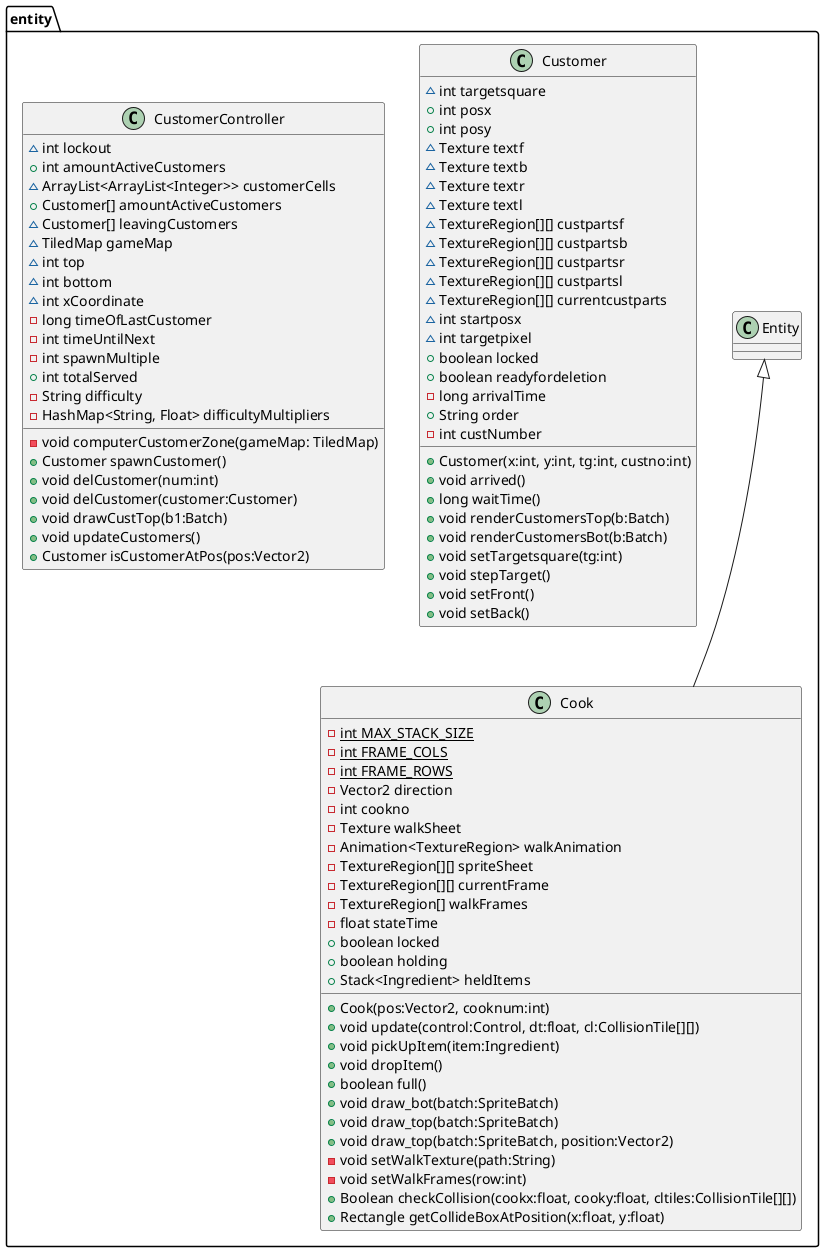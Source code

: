 @startuml
'https://plantuml.com/class-diagram
package "entity"{

class Cook extends Entity{
-{static} int MAX_STACK_SIZE
-{static} int FRAME_COLS
-{static} int FRAME_ROWS
-Vector2 direction
-int cookno
-Texture walkSheet
-Animation<TextureRegion> walkAnimation
-TextureRegion[][] spriteSheet
-TextureRegion[][] currentFrame
-TextureRegion[] walkFrames
-float stateTime
+boolean locked
+boolean holding
+Stack<Ingredient> heldItems
+Cook(pos:Vector2, cooknum:int)
+void update(control:Control, dt:float, cl:CollisionTile[][])
+void pickUpItem(item:Ingredient)
+void dropItem()
+boolean full()
+void draw_bot(batch:SpriteBatch)
+void draw_top(batch:SpriteBatch)
+void draw_top(batch:SpriteBatch, position:Vector2)
-void setWalkTexture(path:String)
-void setWalkFrames(row:int)
+Boolean checkCollision(cookx:float, cooky:float, cltiles:CollisionTile[][])
+Rectangle getCollideBoxAtPosition(x:float, y:float)
}

class Customer{
~int targetsquare
+int posx
+int posy
~Texture textf
~Texture textb
~Texture textr
~Texture textl
~TextureRegion[][] custpartsf
~TextureRegion[][] custpartsb
~TextureRegion[][] custpartsr
~TextureRegion[][] custpartsl
~TextureRegion[][] currentcustparts
~int startposx
~int targetpixel
+boolean locked
+boolean readyfordeletion
-long arrivalTime
+String order
-int custNumber
+Customer(x:int, y:int, tg:int, custno:int)
+void arrived()
+long waitTime()
+void renderCustomersTop(b:Batch)
+void renderCustomersBot(b:Batch)
+void setTargetsquare(tg:int)
+void stepTarget()
+void setFront()
+void setBack()
}

class CustomerController{
~int lockout
+int amountActiveCustomers
~ArrayList<ArrayList<Integer>> customerCells
+Customer[] amountActiveCustomers
~Customer[] leavingCustomers
~TiledMap gameMap
~int top
~int bottom
~int xCoordinate
-long timeOfLastCustomer
-int timeUntilNext
-int spawnMultiple
+int totalServed
-String difficulty
-HashMap<String, Float> difficultyMultipliers
-void computerCustomerZone(gameMap: TiledMap)
+Customer spawnCustomer()
+void delCustomer(num:int)
+void delCustomer(customer:Customer)
+void drawCustTop(b1:Batch)
+void updateCustomers()
+Customer isCustomerAtPos(pos:Vector2)
}

class Entity{}

}
@enduml
